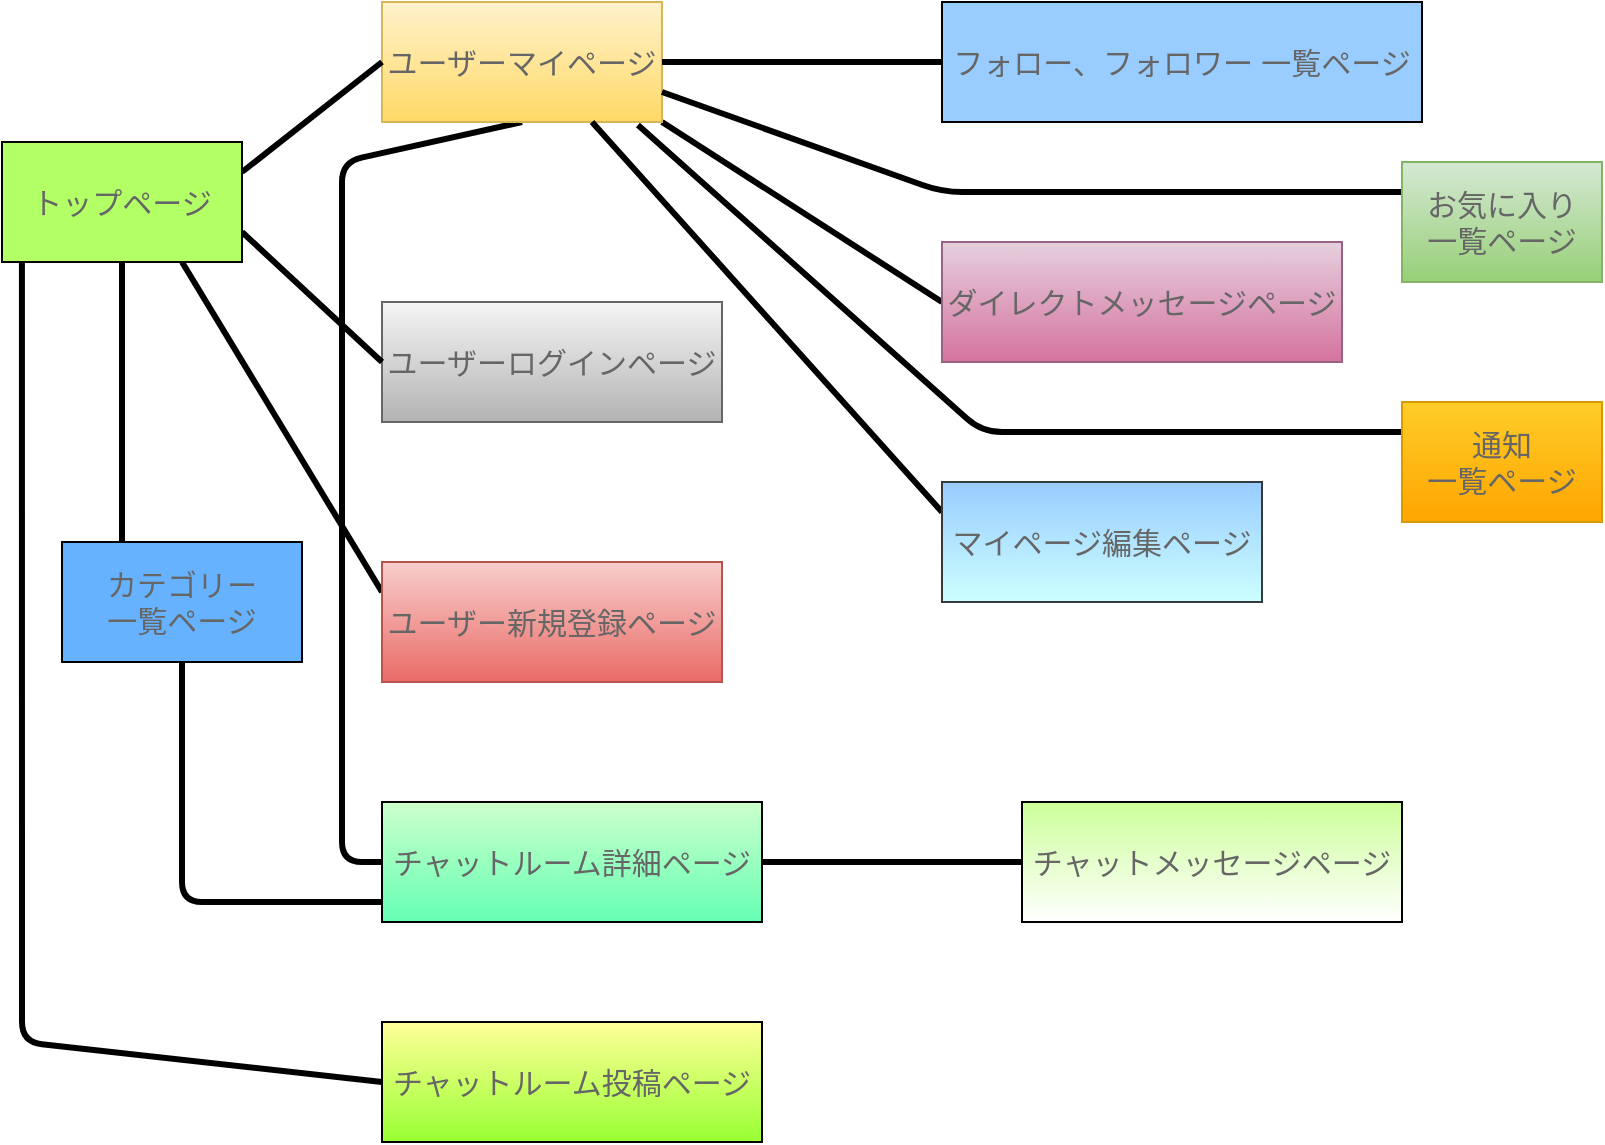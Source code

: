 <mxfile>
    <diagram id="am929-WmkDDsV6frHLYB" name="ページ1">
        <mxGraphModel dx="728" dy="680" grid="1" gridSize="10" guides="1" tooltips="1" connect="1" arrows="1" fold="1" page="1" pageScale="1" pageWidth="827" pageHeight="1169" math="0" shadow="0">
            <root>
                <mxCell id="0"/>
                <mxCell id="1" parent="0"/>
                <mxCell id="5" value="&lt;font color=&quot;#666666&quot;&gt;ユーザーログインページ&lt;/font&gt;" style="rounded=0;whiteSpace=wrap;html=1;fontSize=15;strokeWidth=1;fillColor=#f5f5f5;gradientColor=#b3b3b3;strokeColor=#666666;" parent="1" vertex="1">
                    <mxGeometry x="200" y="190" width="170" height="60" as="geometry"/>
                </mxCell>
                <mxCell id="43" style="edgeStyle=none;html=1;exitX=0;exitY=0.25;exitDx=0;exitDy=0;entryX=0.75;entryY=1;entryDx=0;entryDy=0;strokeWidth=3;endArrow=none;endFill=0;" edge="1" parent="1" source="6" target="37">
                    <mxGeometry relative="1" as="geometry"/>
                </mxCell>
                <mxCell id="6" value="&lt;font color=&quot;#666666&quot;&gt;ユーザー新規登録ページ&lt;/font&gt;" style="rounded=0;whiteSpace=wrap;html=1;fontSize=15;strokeWidth=1;fillColor=#f8cecc;gradientColor=#ea6b66;strokeColor=#b85450;" parent="1" vertex="1">
                    <mxGeometry x="200" y="320" width="170" height="60" as="geometry"/>
                </mxCell>
                <mxCell id="23" style="edgeStyle=none;html=1;exitX=1;exitY=1;exitDx=0;exitDy=0;entryX=0;entryY=0.5;entryDx=0;entryDy=0;fontSize=15;endArrow=none;endFill=0;strokeWidth=3;" parent="1" source="7" target="15" edge="1">
                    <mxGeometry relative="1" as="geometry"/>
                </mxCell>
                <mxCell id="58" style="edgeStyle=none;html=1;exitX=0.5;exitY=1;exitDx=0;exitDy=0;fontSize=15;fontColor=#666666;endArrow=none;endFill=0;strokeWidth=3;entryX=0;entryY=0.5;entryDx=0;entryDy=0;" edge="1" parent="1" source="7" target="10">
                    <mxGeometry relative="1" as="geometry">
                        <mxPoint x="240" y="510" as="targetPoint"/>
                        <Array as="points">
                            <mxPoint x="180" y="120"/>
                            <mxPoint x="180" y="470"/>
                        </Array>
                    </mxGeometry>
                </mxCell>
                <mxCell id="7" value="&lt;font color=&quot;#666666&quot;&gt;ユーザーマイページ&lt;/font&gt;" style="rounded=0;whiteSpace=wrap;html=1;fontSize=15;strokeWidth=1;fillColor=#fff2cc;gradientColor=#ffd966;strokeColor=#d6b656;" parent="1" vertex="1">
                    <mxGeometry x="200" y="40" width="140" height="60" as="geometry"/>
                </mxCell>
                <mxCell id="51" style="edgeStyle=none;html=1;exitX=0;exitY=0.5;exitDx=0;exitDy=0;fontSize=15;endArrow=none;endFill=0;strokeWidth=3;entryX=0.083;entryY=1;entryDx=0;entryDy=0;entryPerimeter=0;" edge="1" parent="1" source="9" target="37">
                    <mxGeometry relative="1" as="geometry">
                        <mxPoint x="20" y="370" as="targetPoint"/>
                        <Array as="points">
                            <mxPoint x="20" y="560"/>
                        </Array>
                    </mxGeometry>
                </mxCell>
                <mxCell id="9" value="&lt;font color=&quot;#666666&quot;&gt;チャットルーム投稿ページ&lt;/font&gt;" style="rounded=0;whiteSpace=wrap;html=1;fontSize=15;strokeWidth=1;gradientColor=#99FF33;fillColor=#FFFF99;" parent="1" vertex="1">
                    <mxGeometry x="200" y="550" width="190" height="60" as="geometry"/>
                </mxCell>
                <mxCell id="10" value="&lt;font color=&quot;#666666&quot;&gt;チャットルーム詳細ページ&lt;/font&gt;" style="rounded=0;whiteSpace=wrap;html=1;fontSize=15;strokeWidth=1;fillColor=#CCFFCC;gradientColor=#66FFB3;" parent="1" vertex="1">
                    <mxGeometry x="200" y="440" width="190" height="60" as="geometry"/>
                </mxCell>
                <mxCell id="21" style="edgeStyle=none;html=1;exitX=0;exitY=0.5;exitDx=0;exitDy=0;entryX=1;entryY=0.5;entryDx=0;entryDy=0;fontSize=15;endArrow=none;endFill=0;strokeWidth=3;" parent="1" source="11" target="7" edge="1">
                    <mxGeometry relative="1" as="geometry"/>
                </mxCell>
                <mxCell id="11" value="&lt;font color=&quot;#666666&quot;&gt;フォロー、フォロワー 一覧ページ&lt;/font&gt;" style="rounded=0;whiteSpace=wrap;html=1;fontSize=15;strokeWidth=1;fillColor=#99CCFF;" parent="1" vertex="1">
                    <mxGeometry x="480" y="40" width="240" height="60" as="geometry"/>
                </mxCell>
                <mxCell id="15" value="&lt;font color=&quot;#666666&quot;&gt;ダイレクトメッセージページ&lt;/font&gt;" style="whiteSpace=wrap;html=1;fontSize=15;strokeWidth=1;fillColor=#e6d0de;gradientColor=#d5739d;strokeColor=#996185;" parent="1" vertex="1">
                    <mxGeometry x="480" y="160" width="200" height="60" as="geometry"/>
                </mxCell>
                <mxCell id="56" style="edgeStyle=none;html=1;exitX=0;exitY=0.5;exitDx=0;exitDy=0;entryX=1;entryY=0.5;entryDx=0;entryDy=0;fontSize=15;fontColor=#666666;endArrow=none;endFill=0;strokeWidth=3;" edge="1" parent="1" source="16" target="10">
                    <mxGeometry relative="1" as="geometry"/>
                </mxCell>
                <mxCell id="16" value="&lt;font color=&quot;#666666&quot;&gt;チャットメッセージページ&lt;/font&gt;" style="whiteSpace=wrap;html=1;fontSize=15;strokeWidth=1;fillColor=#CCFF99;gradientColor=#ffffff;" parent="1" vertex="1">
                    <mxGeometry x="520" y="440" width="190" height="60" as="geometry"/>
                </mxCell>
                <mxCell id="36" style="edgeStyle=none;html=1;exitX=0;exitY=0.25;exitDx=0;exitDy=0;entryX=0.75;entryY=1;entryDx=0;entryDy=0;fontSize=15;endArrow=none;endFill=0;endSize=6;strokeWidth=3;" parent="1" source="35" target="7" edge="1">
                    <mxGeometry relative="1" as="geometry"/>
                </mxCell>
                <mxCell id="35" value="&lt;font color=&quot;#666666&quot;&gt;マイページ編集ページ&lt;/font&gt;" style="whiteSpace=wrap;html=1;strokeWidth=1;fontSize=15;fillColor=#99CCFF;strokeColor=#36393d;gradientColor=#CCFFFF;gradientDirection=south;" parent="1" vertex="1">
                    <mxGeometry x="480" y="280" width="160" height="60" as="geometry"/>
                </mxCell>
                <mxCell id="39" style="edgeStyle=none;html=1;exitX=1;exitY=0.25;exitDx=0;exitDy=0;entryX=0;entryY=0.5;entryDx=0;entryDy=0;fontSize=15;endArrow=none;endFill=0;strokeWidth=3;" parent="1" source="37" target="7" edge="1">
                    <mxGeometry relative="1" as="geometry"/>
                </mxCell>
                <mxCell id="40" style="edgeStyle=none;html=1;exitX=1;exitY=0.75;exitDx=0;exitDy=0;entryX=0;entryY=0.5;entryDx=0;entryDy=0;fontSize=15;strokeWidth=3;endArrow=none;endFill=0;" parent="1" source="37" target="5" edge="1">
                    <mxGeometry relative="1" as="geometry"/>
                </mxCell>
                <mxCell id="50" style="edgeStyle=none;html=1;exitX=0.5;exitY=1;exitDx=0;exitDy=0;entryX=0.25;entryY=0;entryDx=0;entryDy=0;fontSize=15;endArrow=none;endFill=0;strokeWidth=3;" edge="1" parent="1" source="37" target="44">
                    <mxGeometry relative="1" as="geometry"/>
                </mxCell>
                <mxCell id="37" value="トップページ" style="whiteSpace=wrap;html=1;fontSize=15;fontColor=#666666;fillColor=#B3FF66;" parent="1" vertex="1">
                    <mxGeometry x="10" y="110" width="120" height="60" as="geometry"/>
                </mxCell>
                <mxCell id="59" style="edgeStyle=none;html=1;exitX=0.5;exitY=1;exitDx=0;exitDy=0;fontSize=15;fontColor=#666666;endArrow=none;endFill=0;strokeWidth=3;" edge="1" parent="1" source="44">
                    <mxGeometry relative="1" as="geometry">
                        <mxPoint x="200" y="490" as="targetPoint"/>
                        <Array as="points">
                            <mxPoint x="100" y="490"/>
                        </Array>
                    </mxGeometry>
                </mxCell>
                <mxCell id="44" value="&lt;font color=&quot;#666666&quot;&gt;カテゴリー&lt;br style=&quot;font-size: 15px&quot;&gt;一覧ページ&lt;/font&gt;" style="whiteSpace=wrap;html=1;align=center;fontSize=15;fillColor=#66B2FF;" vertex="1" parent="1">
                    <mxGeometry x="40" y="310" width="120" height="60" as="geometry"/>
                </mxCell>
                <mxCell id="55" style="edgeStyle=none;html=1;exitX=0;exitY=0.25;exitDx=0;exitDy=0;fontSize=15;endArrow=none;endFill=0;strokeWidth=3;entryX=0.914;entryY=1.025;entryDx=0;entryDy=0;entryPerimeter=0;" edge="1" parent="1" source="52" target="7">
                    <mxGeometry relative="1" as="geometry">
                        <mxPoint x="440" y="190" as="targetPoint"/>
                        <Array as="points">
                            <mxPoint x="500" y="255"/>
                        </Array>
                    </mxGeometry>
                </mxCell>
                <mxCell id="52" value="&lt;font color=&quot;#666666&quot;&gt;通知&lt;br&gt;一覧ページ&lt;/font&gt;" style="whiteSpace=wrap;html=1;align=center;fontSize=15;fillColor=#ffcd28;gradientColor=#ffa500;strokeColor=#d79b00;" vertex="1" parent="1">
                    <mxGeometry x="710" y="240" width="100" height="60" as="geometry"/>
                </mxCell>
                <mxCell id="54" style="edgeStyle=none;html=1;exitX=0;exitY=0.25;exitDx=0;exitDy=0;entryX=1;entryY=0.75;entryDx=0;entryDy=0;fontSize=15;endArrow=none;endFill=0;strokeWidth=3;" edge="1" parent="1" source="53" target="7">
                    <mxGeometry relative="1" as="geometry">
                        <Array as="points">
                            <mxPoint x="480" y="135"/>
                        </Array>
                    </mxGeometry>
                </mxCell>
                <mxCell id="53" value="&lt;font color=&quot;#666666&quot;&gt;お気に入り&lt;br&gt;一覧ページ&lt;/font&gt;" style="whiteSpace=wrap;html=1;align=center;fontSize=15;fillColor=#d5e8d4;gradientColor=#97d077;strokeColor=#82b366;" vertex="1" parent="1">
                    <mxGeometry x="710" y="120" width="100" height="60" as="geometry"/>
                </mxCell>
            </root>
        </mxGraphModel>
    </diagram>
</mxfile>